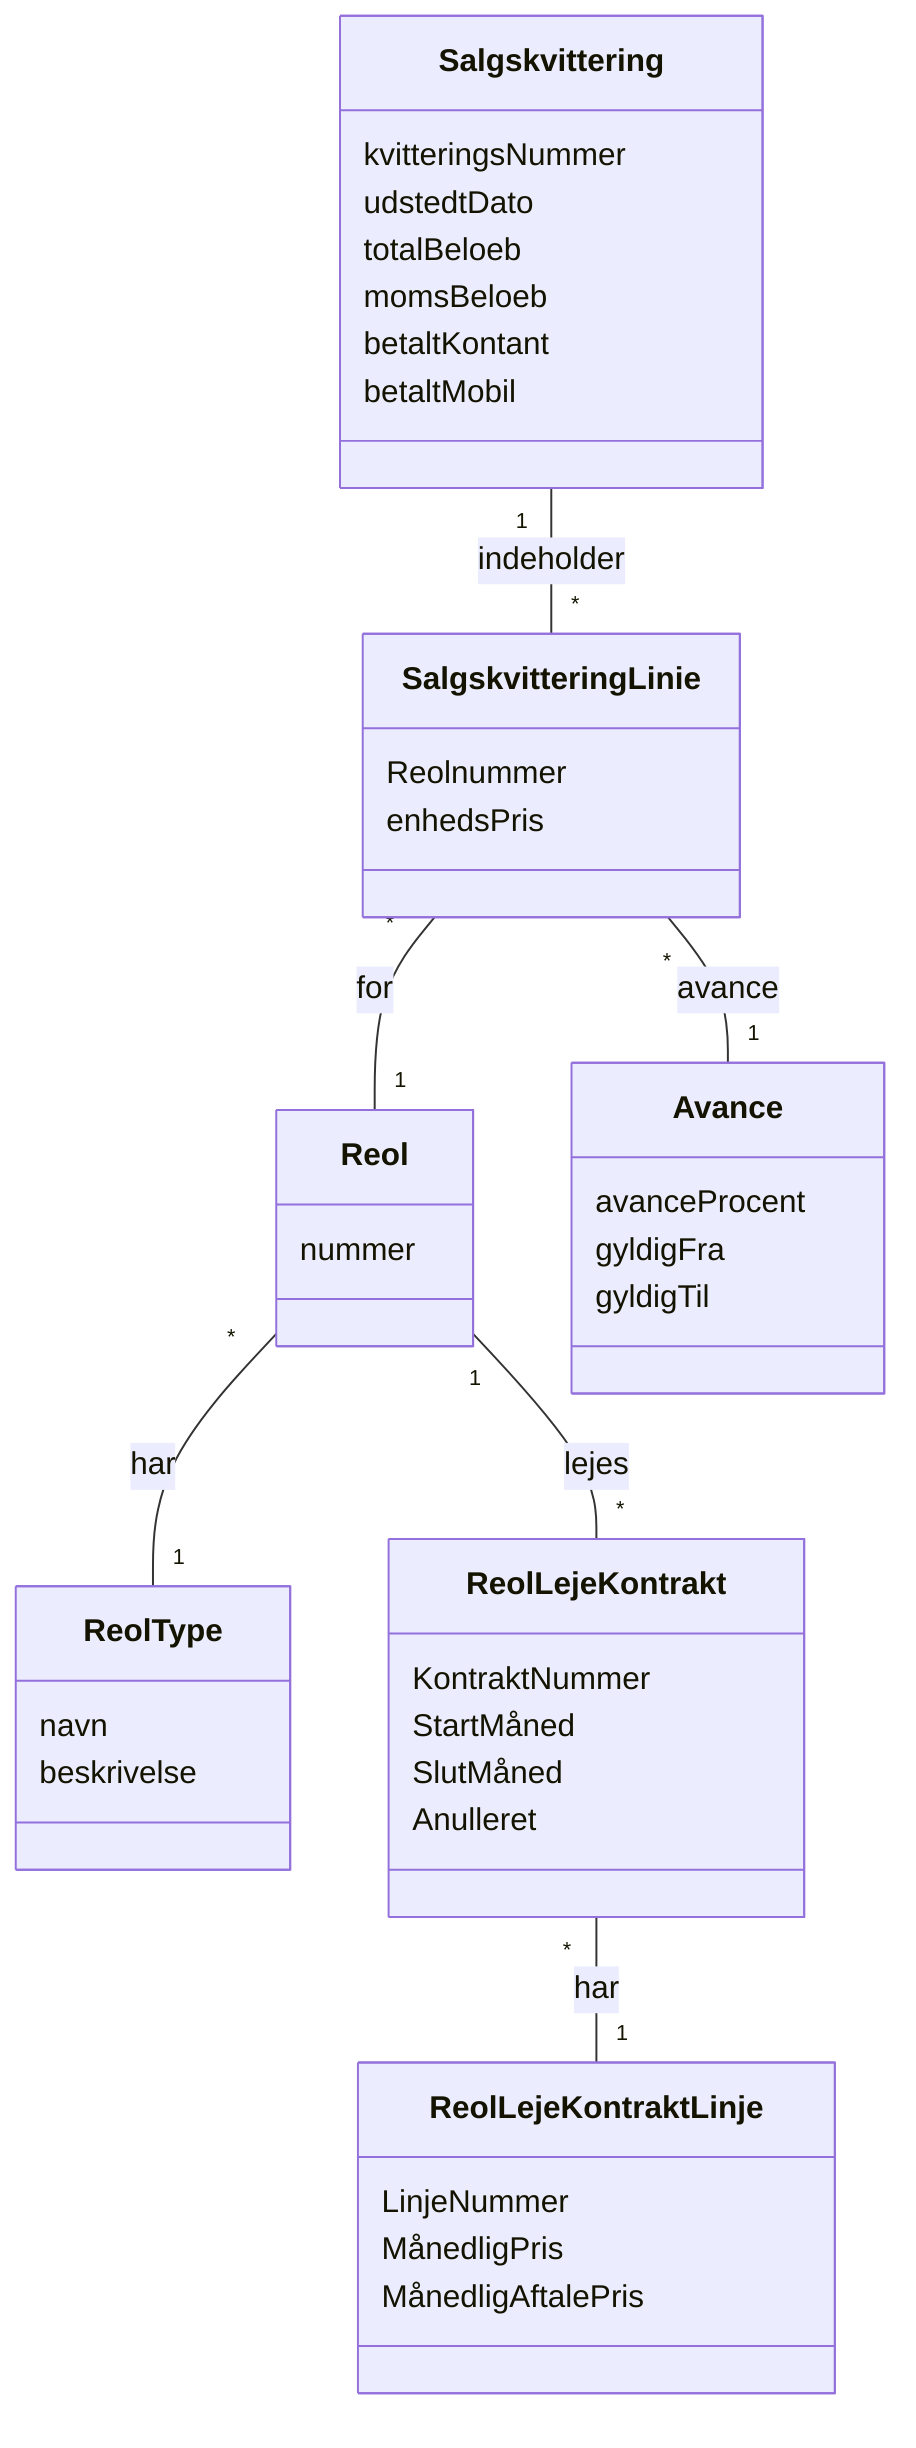 ﻿classDiagram
    class Reol {
        nummer
    }
    class ReolType {
        navn
        beskrivelse
    }

    class ReolLejeKontrakt {
        KontraktNummer
        StartMåned
        SlutMåned
        Anulleret
    }

    class ReolLejeKontraktLinje {
        LinjeNummer
        MånedligPris
        MånedligAftalePris
    }

    class Salgskvittering {
      kvitteringsNummer
      udstedtDato
      totalBeloeb
      momsBeloeb
      betaltKontant
      betaltMobil
    }

    class SalgskvitteringLinie {
      Reolnummer
      enhedsPris
    }

    class Avance {
        avanceProcent
        gyldigFra
        gyldigTil
    }

    Reol "*" -- "1" ReolType : har
    ReolLejeKontrakt "*" -- "1" ReolLejeKontraktLinje : har
    Salgskvittering "1" -- "*" SalgskvitteringLinie : indeholder
    SalgskvitteringLinie "*" -- "1" Avance : avance
    Reol "1" -- "*" ReolLejeKontrakt : lejes
    SalgskvitteringLinie "*" -- "1" Reol : for